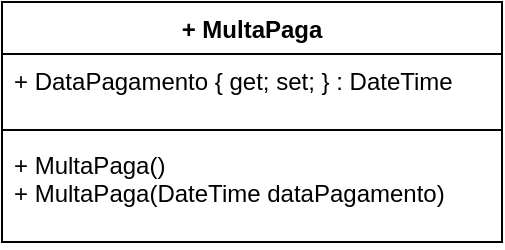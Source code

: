 <mxfile version="12.2.0" type="device" pages="1"><diagram id="aeH4SGEEoyOoiou1zF-Y" name="Page-1"><mxGraphModel dx="984" dy="349" grid="1" gridSize="10" guides="1" tooltips="1" connect="1" arrows="1" fold="1" page="1" pageScale="1" pageWidth="1169" pageHeight="827" math="0" shadow="0"><root><mxCell id="0"/><mxCell id="1" parent="0"/><mxCell id="QVzqmgC1aSP6FY4luHf9-1" value="+ MultaPaga" style="swimlane;fontStyle=1;align=center;verticalAlign=top;childLayout=stackLayout;horizontal=1;startSize=26;horizontalStack=0;resizeParent=1;resizeParentMax=0;resizeLast=0;collapsible=1;marginBottom=0;" vertex="1" parent="1"><mxGeometry x="40" y="80" width="250" height="120" as="geometry"/></mxCell><mxCell id="QVzqmgC1aSP6FY4luHf9-2" value="+ DataPagamento { get; set; } : DateTime" style="text;strokeColor=none;fillColor=none;align=left;verticalAlign=top;spacingLeft=4;spacingRight=4;overflow=hidden;rotatable=0;points=[[0,0.5],[1,0.5]];portConstraint=eastwest;" vertex="1" parent="QVzqmgC1aSP6FY4luHf9-1"><mxGeometry y="26" width="250" height="34" as="geometry"/></mxCell><mxCell id="QVzqmgC1aSP6FY4luHf9-3" value="" style="line;strokeWidth=1;fillColor=none;align=left;verticalAlign=middle;spacingTop=-1;spacingLeft=3;spacingRight=3;rotatable=0;labelPosition=right;points=[];portConstraint=eastwest;" vertex="1" parent="QVzqmgC1aSP6FY4luHf9-1"><mxGeometry y="60" width="250" height="8" as="geometry"/></mxCell><mxCell id="QVzqmgC1aSP6FY4luHf9-4" value="+ MultaPaga()&#10;+ MultaPaga(DateTime dataPagamento)" style="text;strokeColor=none;fillColor=none;align=left;verticalAlign=top;spacingLeft=4;spacingRight=4;overflow=hidden;rotatable=0;points=[[0,0.5],[1,0.5]];portConstraint=eastwest;" vertex="1" parent="QVzqmgC1aSP6FY4luHf9-1"><mxGeometry y="68" width="250" height="52" as="geometry"/></mxCell></root></mxGraphModel></diagram></mxfile>
